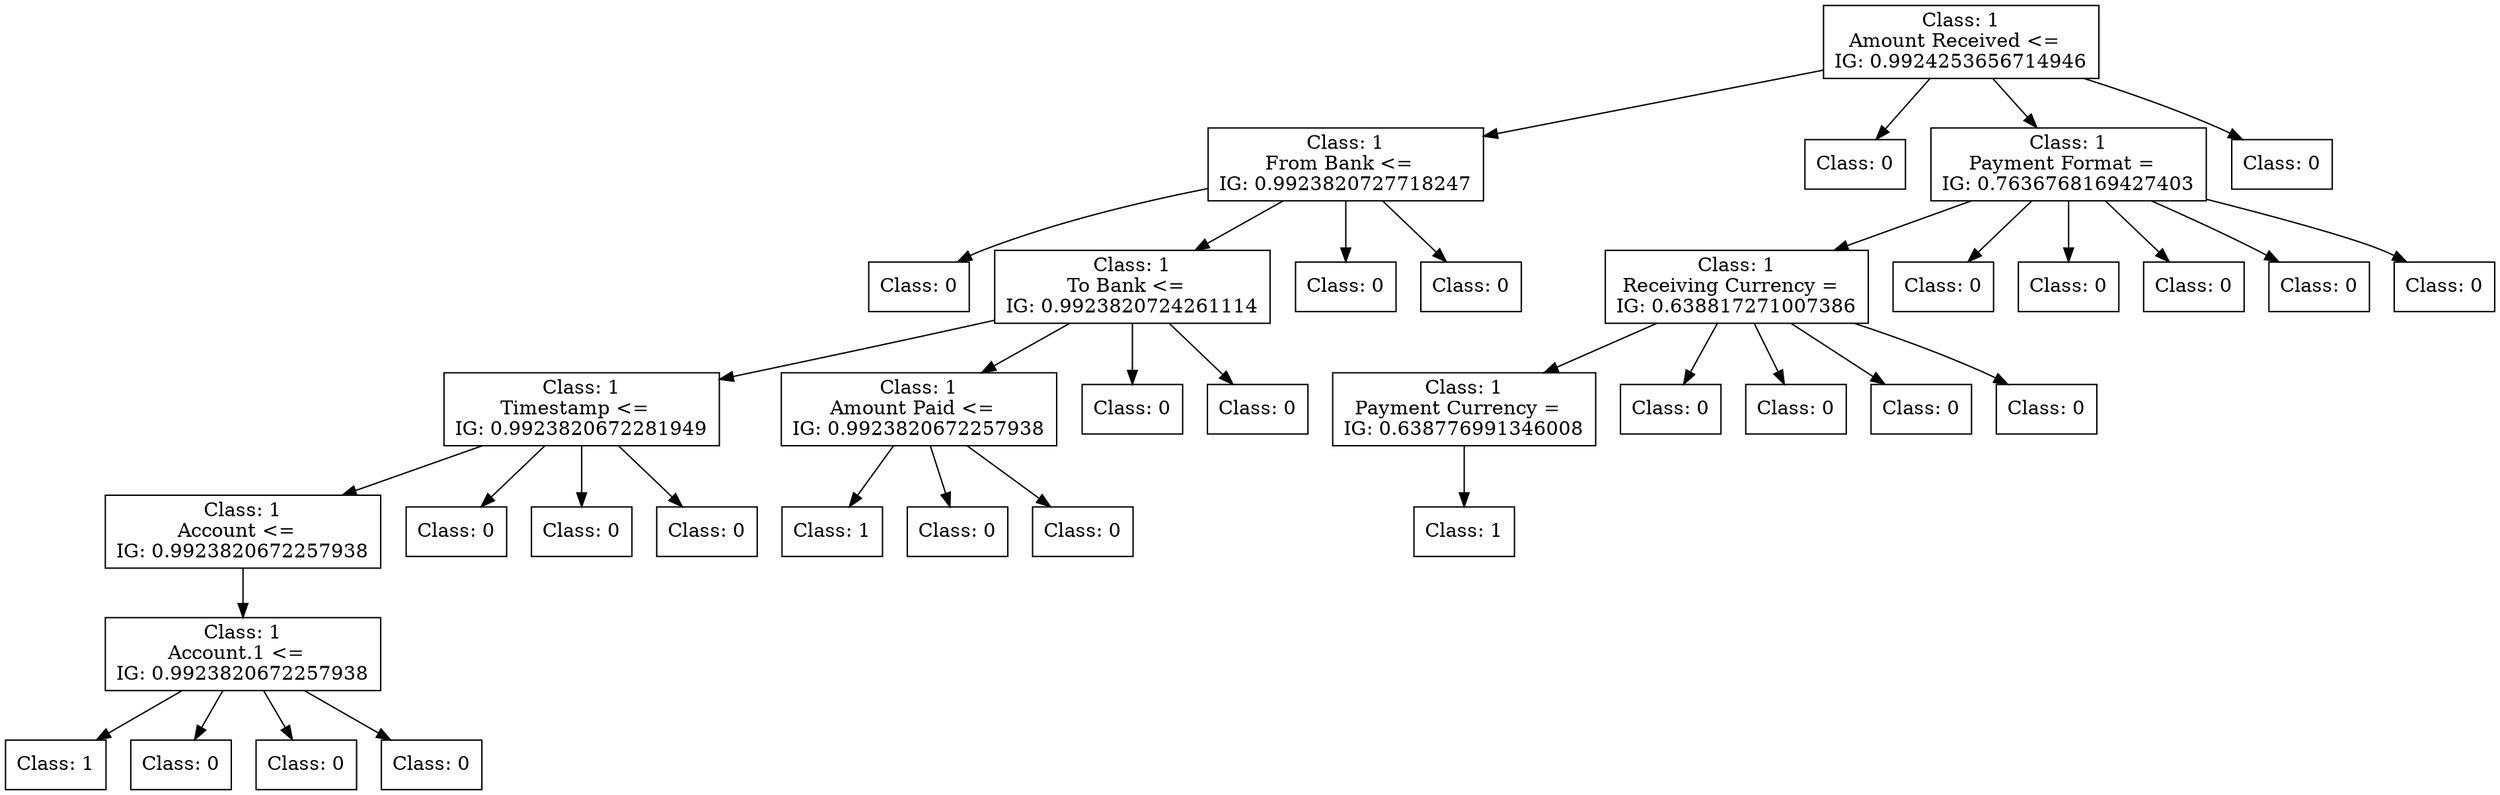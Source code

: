 digraph DecisionTree {
	rankdir=TD;
	node [shape=box];
	140289666827408 [label="Class: 1
Amount Received <=  
IG: 0.9924253656714946"];
	140289666628768 [label="Class: 1
From Bank <=  
IG: 0.9923820727718247"];
	140289666827408 -> 140289666628768;
	140289666829904 [label="Class: 0
"];
	140289666628768 -> 140289666829904;
	140289666940832 [label="Class: 1
To Bank <=  
IG: 0.9923820724261114"];
	140289666628768 -> 140289666940832;
	140289666827120 [label="Class: 1
Timestamp <=  
IG: 0.9923820672281949"];
	140289666940832 -> 140289666827120;
	140289666621040 [label="Class: 1
Account <=  
IG: 0.9923820672257938"];
	140289666827120 -> 140289666621040;
	140289666936560 [label="Class: 1
Account.1 <=  
IG: 0.9923820672257938"];
	140289666621040 -> 140289666936560;
	140289666930608 [label="Class: 1
"];
	140289666936560 -> 140289666930608;
	140289623214544 [label="Class: 0
"];
	140289666936560 -> 140289623214544;
	140289623215168 [label="Class: 0
"];
	140289666936560 -> 140289623215168;
	140289623228320 [label="Class: 0
"];
	140289666936560 -> 140289623228320;
	140289623219728 [label="Class: 0
"];
	140289666827120 -> 140289623219728;
	140289623224816 [label="Class: 0
"];
	140289666827120 -> 140289623224816;
	140289623223472 [label="Class: 0
"];
	140289666827120 -> 140289623223472;
	140289623219920 [label="Class: 1
Amount Paid <=  
IG: 0.9923820672257938"];
	140289666940832 -> 140289623219920;
	140289623228272 [label="Class: 1
"];
	140289623219920 -> 140289623228272;
	140289637437824 [label="Class: 0
"];
	140289623219920 -> 140289637437824;
	140289637440176 [label="Class: 0
"];
	140289623219920 -> 140289637440176;
	140289623220304 [label="Class: 0
"];
	140289666940832 -> 140289623220304;
	140289623214592 [label="Class: 0
"];
	140289666940832 -> 140289623214592;
	140289666936848 [label="Class: 0
"];
	140289666628768 -> 140289666936848;
	140289666940736 [label="Class: 0
"];
	140289666628768 -> 140289666940736;
	140289666930896 [label="Class: 0
"];
	140289666827408 -> 140289666930896;
	140289666934928 [label="Class: 1
Payment Format =  
IG: 0.7636768169427403"];
	140289666827408 -> 140289666934928;
	140289623226784 [label="Class: 1
Receiving Currency =  
IG: 0.638817271007386"];
	140289666934928 -> 140289623226784;
	140289666936896 [label="Class: 1
Payment Currency =  
IG: 0.638776991346008"];
	140289623226784 -> 140289666936896;
	140289623228080 [label="Class: 1
"];
	140289666936896 -> 140289623228080;
	140289637438400 [label="Class: 0
"];
	140289623226784 -> 140289637438400;
	140289637448000 [label="Class: 0
"];
	140289623226784 -> 140289637448000;
	140289637445744 [label="Class: 0
"];
	140289623226784 -> 140289637445744;
	140289637448144 [label="Class: 0
"];
	140289623226784 -> 140289637448144;
	140289637442192 [label="Class: 0
"];
	140289666934928 -> 140289637442192;
	140289637445216 [label="Class: 0
"];
	140289666934928 -> 140289637445216;
	140289637442864 [label="Class: 0
"];
	140289666934928 -> 140289637442864;
	140289637445360 [label="Class: 0
"];
	140289666934928 -> 140289637445360;
	140289637445024 [label="Class: 0
"];
	140289666934928 -> 140289637445024;
	140289666933824 [label="Class: 0
"];
	140289666827408 -> 140289666933824;
}

